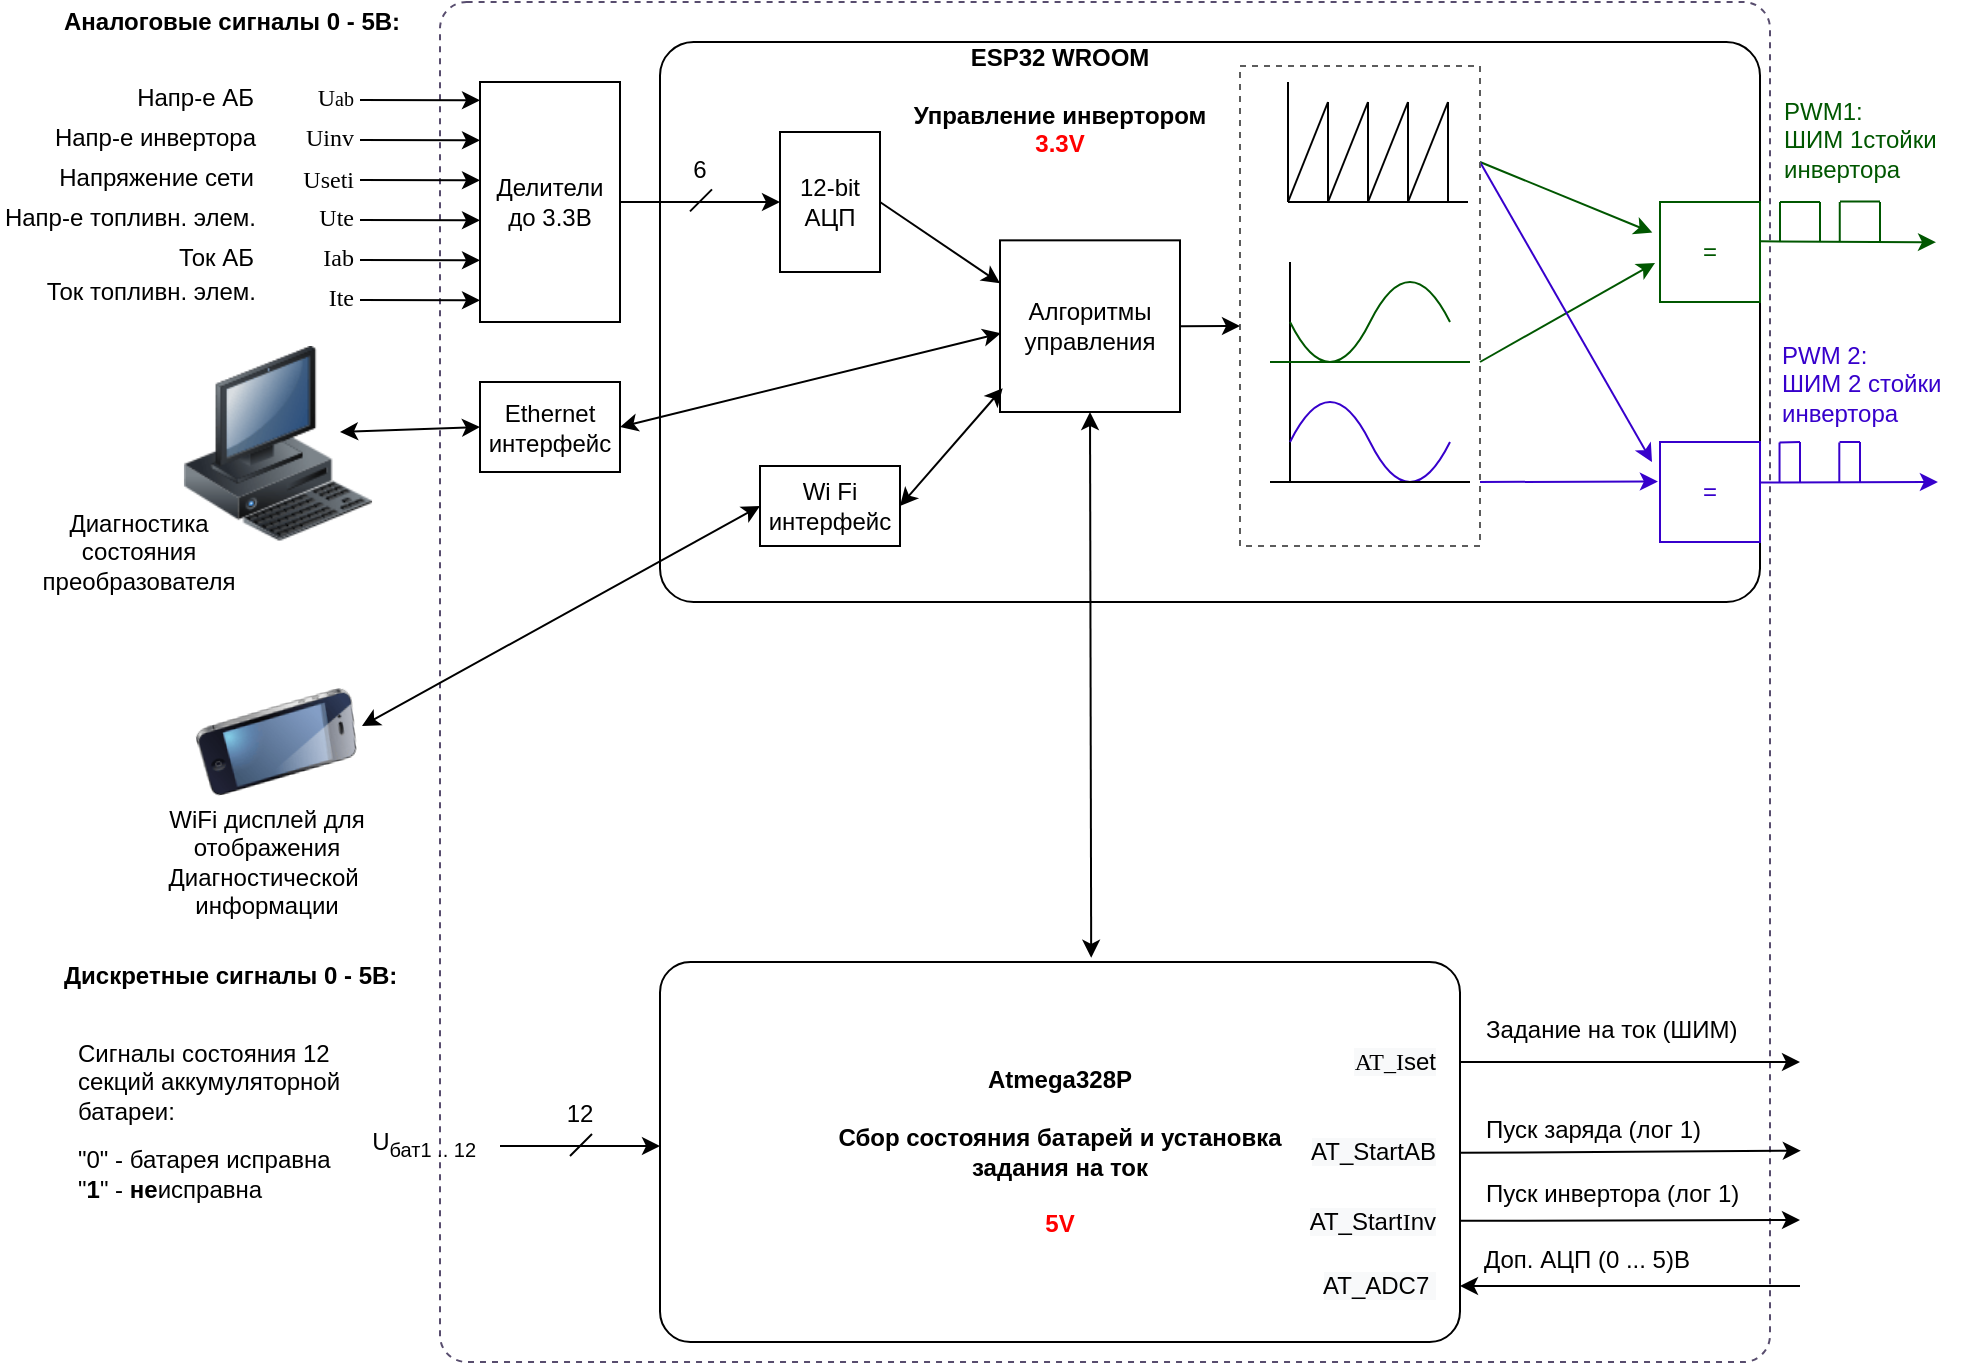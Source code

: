 <mxfile version="14.1.8" type="device"><diagram id="vDwd5ryDcGp6SteqQtyD" name="Page-1"><mxGraphModel dx="2241" dy="952" grid="1" gridSize="10" guides="1" tooltips="1" connect="1" arrows="1" fold="1" page="1" pageScale="1" pageWidth="1169" pageHeight="827" math="0" shadow="0"><root><mxCell id="0"/><mxCell id="1" parent="0"/><mxCell id="GjzG5M5PXzhc2IBOwghI-10" value="" style="rounded=1;whiteSpace=wrap;html=1;align=left;fontColor=#333333;fillColor=none;dashed=1;arcSize=2;strokeColor=#584D6E;" parent="1" vertex="1"><mxGeometry x="190" y="30" width="665" height="680" as="geometry"/></mxCell><mxCell id="2ih1AzQZUZtd8dOdRAaP-3" value="" style="rounded=1;whiteSpace=wrap;html=1;fillColor=none;arcSize=6;" parent="1" vertex="1"><mxGeometry x="300" y="50" width="550" height="280" as="geometry"/></mxCell><mxCell id="7SsC-IisBvoZARVupH6l-7" value="&lt;span&gt;12-bit АЦП&lt;/span&gt;" style="rounded=0;whiteSpace=wrap;html=1;fontFamily=Helvetica;fillColor=none;" parent="1" vertex="1"><mxGeometry x="360" y="95" width="50" height="70" as="geometry"/></mxCell><mxCell id="2ih1AzQZUZtd8dOdRAaP-1" value="" style="endArrow=classic;html=1;" parent="1" edge="1"><mxGeometry width="50" height="50" relative="1" as="geometry"><mxPoint x="150" y="79" as="sourcePoint"/><mxPoint x="210" y="79.17" as="targetPoint"/></mxGeometry></mxCell><mxCell id="2ih1AzQZUZtd8dOdRAaP-4" value="" style="endArrow=classic;html=1;" parent="1" edge="1"><mxGeometry width="50" height="50" relative="1" as="geometry"><mxPoint x="150" y="99" as="sourcePoint"/><mxPoint x="210" y="99.17" as="targetPoint"/></mxGeometry></mxCell><mxCell id="2ih1AzQZUZtd8dOdRAaP-5" value="U&lt;span style=&quot;font-size: 10px&quot;&gt;ab&lt;/span&gt;" style="text;html=1;strokeColor=none;fillColor=none;align=right;verticalAlign=middle;whiteSpace=wrap;rounded=0;fontFamily=Lucida Console;" parent="1" vertex="1"><mxGeometry x="109" y="68" width="40" height="20" as="geometry"/></mxCell><mxCell id="2ih1AzQZUZtd8dOdRAaP-6" value="" style="endArrow=classic;html=1;" parent="1" edge="1"><mxGeometry width="50" height="50" relative="1" as="geometry"><mxPoint x="150" y="119" as="sourcePoint"/><mxPoint x="210" y="119.17" as="targetPoint"/></mxGeometry></mxCell><mxCell id="2ih1AzQZUZtd8dOdRAaP-7" value="" style="endArrow=classic;html=1;" parent="1" edge="1"><mxGeometry width="50" height="50" relative="1" as="geometry"><mxPoint x="150" y="139" as="sourcePoint"/><mxPoint x="210" y="139.17" as="targetPoint"/></mxGeometry></mxCell><mxCell id="2ih1AzQZUZtd8dOdRAaP-8" value="" style="endArrow=classic;html=1;" parent="1" edge="1"><mxGeometry width="50" height="50" relative="1" as="geometry"><mxPoint x="150" y="159" as="sourcePoint"/><mxPoint x="210" y="159.17" as="targetPoint"/></mxGeometry></mxCell><mxCell id="2ih1AzQZUZtd8dOdRAaP-9" value="" style="endArrow=classic;html=1;" parent="1" edge="1"><mxGeometry width="50" height="50" relative="1" as="geometry"><mxPoint x="150" y="179" as="sourcePoint"/><mxPoint x="210" y="179.17" as="targetPoint"/></mxGeometry></mxCell><mxCell id="2ih1AzQZUZtd8dOdRAaP-10" value="Uinv" style="text;html=1;strokeColor=none;fillColor=none;align=right;verticalAlign=middle;whiteSpace=wrap;rounded=0;fontFamily=Lucida Console;" parent="1" vertex="1"><mxGeometry x="109" y="88" width="40" height="20" as="geometry"/></mxCell><mxCell id="2ih1AzQZUZtd8dOdRAaP-11" value="Аналоговые сигналы 0 - 5В:" style="text;html=1;strokeColor=none;fillColor=none;align=left;verticalAlign=middle;whiteSpace=wrap;rounded=0;fontStyle=1" parent="1" vertex="1"><mxGeometry y="30" width="190" height="20" as="geometry"/></mxCell><mxCell id="2ih1AzQZUZtd8dOdRAaP-12" value="" style="endArrow=classic;html=1;" parent="1" edge="1"><mxGeometry width="50" height="50" relative="1" as="geometry"><mxPoint x="220" y="602" as="sourcePoint"/><mxPoint x="300" y="602" as="targetPoint"/></mxGeometry></mxCell><mxCell id="2ih1AzQZUZtd8dOdRAaP-14" value="U&lt;sub&gt;бат1 .. 12&lt;/sub&gt;" style="text;html=1;strokeColor=none;fillColor=none;align=right;verticalAlign=middle;whiteSpace=wrap;rounded=0;" parent="1" vertex="1"><mxGeometry x="140" y="591" width="70" height="20" as="geometry"/></mxCell><mxCell id="2ih1AzQZUZtd8dOdRAaP-20" value="Дискретные сигналы 0 - 5В:" style="text;html=1;strokeColor=none;fillColor=none;align=left;verticalAlign=middle;whiteSpace=wrap;rounded=0;fontStyle=1" parent="1" vertex="1"><mxGeometry y="502" width="180" height="30" as="geometry"/></mxCell><mxCell id="2ih1AzQZUZtd8dOdRAaP-44" value="&quot;0&quot; - батарея исправна&lt;br&gt;&quot;&lt;b&gt;1&lt;/b&gt;&quot; - &lt;b&gt;не&lt;/b&gt;исправна" style="text;html=1;strokeColor=none;fillColor=none;align=left;verticalAlign=middle;whiteSpace=wrap;rounded=0;" parent="1" vertex="1"><mxGeometry x="7" y="606" width="150" height="20" as="geometry"/></mxCell><mxCell id="2ih1AzQZUZtd8dOdRAaP-46" value="&lt;b&gt;Atmega328P&lt;br&gt;&lt;br&gt;Сбор состояния батарей и установка &lt;br&gt;задания на ток&lt;br&gt;&lt;br&gt;&lt;font color=&quot;#ff0000&quot;&gt;5V&lt;/font&gt;&lt;/b&gt;" style="rounded=1;whiteSpace=wrap;html=1;arcSize=8;" parent="1" vertex="1"><mxGeometry x="300" y="510" width="400" height="190" as="geometry"/></mxCell><mxCell id="2ih1AzQZUZtd8dOdRAaP-70" value="=" style="whiteSpace=wrap;html=1;aspect=fixed;align=center;fontColor=#005700;strokeColor=#005700;" parent="1" vertex="1"><mxGeometry x="800" y="130" width="50" height="50" as="geometry"/></mxCell><mxCell id="2ih1AzQZUZtd8dOdRAaP-71" value="=" style="whiteSpace=wrap;html=1;aspect=fixed;align=center;fontColor=#3700CC;strokeColor=#3700CC;" parent="1" vertex="1"><mxGeometry x="800" y="250" width="50" height="50" as="geometry"/></mxCell><mxCell id="2ih1AzQZUZtd8dOdRAaP-73" value="" style="endArrow=none;html=1;exitX=-0.077;exitY=0.306;exitDx=0;exitDy=0;exitPerimeter=0;startArrow=classic;startFill=1;fillColor=#008a00;strokeColor=#005700;" parent="1" source="2ih1AzQZUZtd8dOdRAaP-70" edge="1"><mxGeometry width="50" height="50" relative="1" as="geometry"><mxPoint x="780" y="170" as="sourcePoint"/><mxPoint x="710" y="110" as="targetPoint"/></mxGeometry></mxCell><mxCell id="2ih1AzQZUZtd8dOdRAaP-75" value="" style="endArrow=none;html=1;exitX=-0.021;exitY=0.395;exitDx=0;exitDy=0;exitPerimeter=0;startArrow=classic;startFill=1;fillColor=#6a00ff;strokeColor=#3700CC;" parent="1" source="2ih1AzQZUZtd8dOdRAaP-71" edge="1"><mxGeometry width="50" height="50" relative="1" as="geometry"><mxPoint x="780" y="170" as="sourcePoint"/><mxPoint x="710" y="270" as="targetPoint"/></mxGeometry></mxCell><mxCell id="2ih1AzQZUZtd8dOdRAaP-76" value="" style="endArrow=none;html=1;exitX=-0.049;exitY=0.609;exitDx=0;exitDy=0;exitPerimeter=0;startArrow=classic;startFill=1;fillColor=#008a00;strokeColor=#005700;" parent="1" source="2ih1AzQZUZtd8dOdRAaP-70" edge="1"><mxGeometry width="50" height="50" relative="1" as="geometry"><mxPoint x="780" y="170" as="sourcePoint"/><mxPoint x="710" y="210" as="targetPoint"/></mxGeometry></mxCell><mxCell id="2ih1AzQZUZtd8dOdRAaP-77" value="" style="endArrow=none;html=1;startArrow=classic;startFill=1;fillColor=#6a00ff;strokeColor=#3700CC;" parent="1" edge="1"><mxGeometry width="50" height="50" relative="1" as="geometry"><mxPoint x="796" y="260" as="sourcePoint"/><mxPoint x="710" y="110" as="targetPoint"/></mxGeometry></mxCell><mxCell id="2ih1AzQZUZtd8dOdRAaP-51" value="" style="endArrow=none;html=1;fillColor=#008a00;" parent="1" edge="1"><mxGeometry x="605" y="150" width="50" height="50" as="geometry"><mxPoint x="615" y="270" as="sourcePoint"/><mxPoint x="615" y="160" as="targetPoint"/></mxGeometry></mxCell><mxCell id="2ih1AzQZUZtd8dOdRAaP-47" value="" style="curved=1;endArrow=none;html=1;endFill=0;fillColor=#008a00;strokeColor=#005700;" parent="1" edge="1"><mxGeometry x="605" y="150" width="50" height="50" as="geometry"><mxPoint x="695" y="190" as="sourcePoint"/><mxPoint x="615" y="190" as="targetPoint"/><Array as="points"><mxPoint x="675" y="150"/><mxPoint x="635" y="230"/></Array></mxGeometry></mxCell><mxCell id="2ih1AzQZUZtd8dOdRAaP-48" value="" style="curved=1;endArrow=none;html=1;endFill=0;fillColor=#6a00ff;strokeColor=#3700CC;" parent="1" edge="1"><mxGeometry x="605" y="150" width="50" height="50" as="geometry"><mxPoint x="615" y="250" as="sourcePoint"/><mxPoint x="695" y="250" as="targetPoint"/><Array as="points"><mxPoint x="635" y="210"/><mxPoint x="675" y="290"/></Array></mxGeometry></mxCell><mxCell id="2ih1AzQZUZtd8dOdRAaP-49" value="" style="endArrow=none;html=1;" parent="1" edge="1"><mxGeometry x="605" y="170" width="50" height="50" as="geometry"><mxPoint x="605" y="270" as="sourcePoint"/><mxPoint x="705" y="270" as="targetPoint"/></mxGeometry></mxCell><mxCell id="2ih1AzQZUZtd8dOdRAaP-50" value="" style="endArrow=none;html=1;fillColor=#008a00;strokeColor=#005700;" parent="1" edge="1"><mxGeometry x="605" y="170" width="50" height="50" as="geometry"><mxPoint x="605" y="210" as="sourcePoint"/><mxPoint x="705" y="210" as="targetPoint"/></mxGeometry></mxCell><mxCell id="2ih1AzQZUZtd8dOdRAaP-54" value="" style="endArrow=none;html=1;" parent="1" edge="1"><mxGeometry x="614" y="70" width="50" height="50" as="geometry"><mxPoint x="614" y="130" as="sourcePoint"/><mxPoint x="634" y="80" as="targetPoint"/></mxGeometry></mxCell><mxCell id="2ih1AzQZUZtd8dOdRAaP-55" value="" style="endArrow=none;html=1;" parent="1" edge="1"><mxGeometry x="614" y="70" width="50" height="50" as="geometry"><mxPoint x="634" y="130" as="sourcePoint"/><mxPoint x="634" y="80" as="targetPoint"/></mxGeometry></mxCell><mxCell id="2ih1AzQZUZtd8dOdRAaP-61" value="" style="endArrow=none;html=1;" parent="1" edge="1"><mxGeometry x="614" y="70" width="50" height="50" as="geometry"><mxPoint x="634" y="130" as="sourcePoint"/><mxPoint x="654" y="80" as="targetPoint"/></mxGeometry></mxCell><mxCell id="2ih1AzQZUZtd8dOdRAaP-62" value="" style="endArrow=none;html=1;" parent="1" edge="1"><mxGeometry x="614" y="70" width="50" height="50" as="geometry"><mxPoint x="654" y="130" as="sourcePoint"/><mxPoint x="654" y="80" as="targetPoint"/></mxGeometry></mxCell><mxCell id="2ih1AzQZUZtd8dOdRAaP-63" value="" style="endArrow=none;html=1;" parent="1" edge="1"><mxGeometry x="614" y="70" width="50" height="50" as="geometry"><mxPoint x="654" y="130" as="sourcePoint"/><mxPoint x="674" y="80" as="targetPoint"/></mxGeometry></mxCell><mxCell id="2ih1AzQZUZtd8dOdRAaP-64" value="" style="endArrow=none;html=1;" parent="1" edge="1"><mxGeometry x="614" y="70" width="50" height="50" as="geometry"><mxPoint x="674" y="130" as="sourcePoint"/><mxPoint x="674" y="80" as="targetPoint"/></mxGeometry></mxCell><mxCell id="2ih1AzQZUZtd8dOdRAaP-65" value="" style="endArrow=none;html=1;" parent="1" edge="1"><mxGeometry x="614" y="70" width="50" height="50" as="geometry"><mxPoint x="674" y="130" as="sourcePoint"/><mxPoint x="694" y="80" as="targetPoint"/></mxGeometry></mxCell><mxCell id="2ih1AzQZUZtd8dOdRAaP-66" value="" style="endArrow=none;html=1;" parent="1" edge="1"><mxGeometry x="614" y="70" width="50" height="50" as="geometry"><mxPoint x="694" y="130" as="sourcePoint"/><mxPoint x="694" y="80" as="targetPoint"/></mxGeometry></mxCell><mxCell id="2ih1AzQZUZtd8dOdRAaP-67" value="" style="endArrow=none;html=1;" parent="1" edge="1"><mxGeometry x="614" y="70" width="50" height="50" as="geometry"><mxPoint x="614" y="130" as="sourcePoint"/><mxPoint x="704" y="130" as="targetPoint"/></mxGeometry></mxCell><mxCell id="2ih1AzQZUZtd8dOdRAaP-68" value="" style="endArrow=none;html=1;" parent="1" edge="1"><mxGeometry x="614" y="70" width="50" height="50" as="geometry"><mxPoint x="614" y="130" as="sourcePoint"/><mxPoint x="614" y="70" as="targetPoint"/></mxGeometry></mxCell><mxCell id="2ih1AzQZUZtd8dOdRAaP-78" value="PWM1:&lt;br&gt;ШИМ 1стойки инвертора" style="text;html=1;strokeColor=none;fillColor=none;align=left;verticalAlign=middle;whiteSpace=wrap;rounded=0;fontColor=#005700;" parent="1" vertex="1"><mxGeometry x="860" y="89.17" width="90" height="20" as="geometry"/></mxCell><mxCell id="2ih1AzQZUZtd8dOdRAaP-79" value="PWM 2:&lt;br&gt;ШИМ 2 стойки инвертора" style="text;html=1;strokeColor=none;fillColor=none;align=left;verticalAlign=middle;whiteSpace=wrap;rounded=0;fontColor=#3700CC;" parent="1" vertex="1"><mxGeometry x="859" y="212" width="91" height="18" as="geometry"/></mxCell><mxCell id="2ih1AzQZUZtd8dOdRAaP-81" value="" style="endArrow=none;html=1;exitX=-0.021;exitY=0.395;exitDx=0;exitDy=0;exitPerimeter=0;startArrow=classic;startFill=1;fillColor=#6a00ff;strokeColor=#3700CC;" parent="1" edge="1"><mxGeometry width="50" height="50" relative="1" as="geometry"><mxPoint x="938.95" y="270" as="sourcePoint"/><mxPoint x="850" y="270.25" as="targetPoint"/></mxGeometry></mxCell><mxCell id="2ih1AzQZUZtd8dOdRAaP-82" value="" style="endArrow=none;html=1;startArrow=classic;startFill=1;fillColor=#008a00;strokeColor=#005700;" parent="1" edge="1"><mxGeometry width="50" height="50" relative="1" as="geometry"><mxPoint x="938" y="150.11" as="sourcePoint"/><mxPoint x="850" y="149.66" as="targetPoint"/></mxGeometry></mxCell><mxCell id="2ih1AzQZUZtd8dOdRAaP-83" value="" style="endArrow=none;html=1;strokeColor=#005700;fillColor=#008a00;" parent="1" edge="1"><mxGeometry width="50" height="50" relative="1" as="geometry"><mxPoint x="860" y="150" as="sourcePoint"/><mxPoint x="860" y="130" as="targetPoint"/></mxGeometry></mxCell><mxCell id="2ih1AzQZUZtd8dOdRAaP-85" value="" style="endArrow=none;html=1;strokeColor=#005700;fillColor=#008a00;" parent="1" edge="1"><mxGeometry width="50" height="50" relative="1" as="geometry"><mxPoint x="880" y="150" as="sourcePoint"/><mxPoint x="880" y="130" as="targetPoint"/><Array as="points"><mxPoint x="880" y="130"/></Array></mxGeometry></mxCell><mxCell id="2ih1AzQZUZtd8dOdRAaP-86" value="" style="endArrow=none;html=1;strokeColor=#005700;fillColor=#008a00;" parent="1" edge="1"><mxGeometry width="50" height="50" relative="1" as="geometry"><mxPoint x="889.88" y="150" as="sourcePoint"/><mxPoint x="889.88" y="130" as="targetPoint"/><Array as="points"><mxPoint x="889.88" y="130"/></Array></mxGeometry></mxCell><mxCell id="2ih1AzQZUZtd8dOdRAaP-87" value="" style="endArrow=none;html=1;strokeColor=#005700;fillColor=#008a00;" parent="1" edge="1"><mxGeometry width="50" height="50" relative="1" as="geometry"><mxPoint x="910.0" y="150" as="sourcePoint"/><mxPoint x="910.0" y="130" as="targetPoint"/><Array as="points"><mxPoint x="910" y="130"/></Array></mxGeometry></mxCell><mxCell id="2ih1AzQZUZtd8dOdRAaP-89" value="" style="endArrow=none;html=1;strokeColor=#005700;fillColor=#008a00;" parent="1" edge="1"><mxGeometry width="50" height="50" relative="1" as="geometry"><mxPoint x="880" y="130" as="sourcePoint"/><mxPoint x="860" y="130" as="targetPoint"/></mxGeometry></mxCell><mxCell id="2ih1AzQZUZtd8dOdRAaP-90" value="" style="endArrow=none;html=1;strokeColor=#005700;fillColor=#008a00;" parent="1" edge="1"><mxGeometry width="50" height="50" relative="1" as="geometry"><mxPoint x="910" y="129.77" as="sourcePoint"/><mxPoint x="890" y="129.77" as="targetPoint"/></mxGeometry></mxCell><mxCell id="2ih1AzQZUZtd8dOdRAaP-91" value="" style="endArrow=none;html=1;strokeColor=#3700CC;fillColor=#6a00ff;" parent="1" edge="1"><mxGeometry width="50" height="50" relative="1" as="geometry"><mxPoint x="859.77" y="270.23" as="sourcePoint"/><mxPoint x="859.77" y="250.23" as="targetPoint"/></mxGeometry></mxCell><mxCell id="2ih1AzQZUZtd8dOdRAaP-92" value="" style="endArrow=none;html=1;strokeColor=#3700CC;fillColor=#6a00ff;" parent="1" edge="1"><mxGeometry width="50" height="50" relative="1" as="geometry"><mxPoint x="870" y="250" as="sourcePoint"/><mxPoint x="859.77" y="250.23" as="targetPoint"/></mxGeometry></mxCell><mxCell id="2ih1AzQZUZtd8dOdRAaP-93" value="" style="endArrow=none;html=1;strokeColor=#3700CC;fillColor=#6a00ff;" parent="1" edge="1"><mxGeometry width="50" height="50" relative="1" as="geometry"><mxPoint x="870" y="270" as="sourcePoint"/><mxPoint x="870" y="250.0" as="targetPoint"/><Array as="points"><mxPoint x="870" y="250.0"/></Array></mxGeometry></mxCell><mxCell id="2ih1AzQZUZtd8dOdRAaP-94" value="" style="endArrow=none;html=1;strokeColor=#3700CC;fillColor=#6a00ff;" parent="1" edge="1"><mxGeometry width="50" height="50" relative="1" as="geometry"><mxPoint x="889.65" y="270.23" as="sourcePoint"/><mxPoint x="889.65" y="250.23" as="targetPoint"/><Array as="points"><mxPoint x="889.65" y="250.23"/></Array></mxGeometry></mxCell><mxCell id="2ih1AzQZUZtd8dOdRAaP-95" value="" style="endArrow=none;html=1;strokeColor=#3700CC;fillColor=#6a00ff;" parent="1" edge="1"><mxGeometry width="50" height="50" relative="1" as="geometry"><mxPoint x="900" y="250" as="sourcePoint"/><mxPoint x="889.77" y="250" as="targetPoint"/></mxGeometry></mxCell><mxCell id="2ih1AzQZUZtd8dOdRAaP-96" value="" style="endArrow=none;html=1;strokeColor=#3700CC;fillColor=#6a00ff;" parent="1" edge="1"><mxGeometry width="50" height="50" relative="1" as="geometry"><mxPoint x="900" y="270" as="sourcePoint"/><mxPoint x="900" y="250.0" as="targetPoint"/><Array as="points"><mxPoint x="900" y="250.0"/></Array></mxGeometry></mxCell><mxCell id="2ih1AzQZUZtd8dOdRAaP-99" value="" style="endArrow=classic;startArrow=classic;html=1;strokeColor=#000000;fontColor=#000000;entryX=0.5;entryY=1;entryDx=0;entryDy=0;exitX=0.539;exitY=-0.011;exitDx=0;exitDy=0;exitPerimeter=0;" parent="1" source="2ih1AzQZUZtd8dOdRAaP-46" target="sBT9dDMEGblATypP-tol-8" edge="1"><mxGeometry width="50" height="50" relative="1" as="geometry"><mxPoint x="500" y="368" as="sourcePoint"/><mxPoint x="520" y="235" as="targetPoint"/><Array as="points"/></mxGeometry></mxCell><mxCell id="2ih1AzQZUZtd8dOdRAaP-100" value="" style="endArrow=classic;html=1;" parent="1" edge="1"><mxGeometry width="50" height="50" relative="1" as="geometry"><mxPoint x="700" y="560" as="sourcePoint"/><mxPoint x="870" y="560" as="targetPoint"/></mxGeometry></mxCell><mxCell id="2ih1AzQZUZtd8dOdRAaP-102" value="Задание на ток (ШИМ)" style="text;html=1;strokeColor=none;fillColor=none;align=left;verticalAlign=middle;whiteSpace=wrap;rounded=0;" parent="1" vertex="1"><mxGeometry x="711" y="534" width="179" height="20" as="geometry"/></mxCell><mxCell id="2ih1AzQZUZtd8dOdRAaP-107" value="" style="endArrow=classic;html=1;entryX=0.911;entryY=0.996;entryDx=0;entryDy=0;entryPerimeter=0;" parent="1" target="2ih1AzQZUZtd8dOdRAaP-109" edge="1"><mxGeometry width="50" height="50" relative="1" as="geometry"><mxPoint x="700" y="605.43" as="sourcePoint"/><mxPoint x="850" y="605" as="targetPoint"/></mxGeometry></mxCell><mxCell id="2ih1AzQZUZtd8dOdRAaP-108" value="" style="endArrow=classic;html=1;" parent="1" edge="1"><mxGeometry width="50" height="50" relative="1" as="geometry"><mxPoint x="700" y="639.43" as="sourcePoint"/><mxPoint x="870" y="639" as="targetPoint"/></mxGeometry></mxCell><mxCell id="2ih1AzQZUZtd8dOdRAaP-109" value="Пуск заряда (лог 1)" style="text;html=1;strokeColor=none;fillColor=none;align=left;verticalAlign=middle;whiteSpace=wrap;rounded=0;" parent="1" vertex="1"><mxGeometry x="711" y="584.43" width="175" height="20" as="geometry"/></mxCell><mxCell id="2ih1AzQZUZtd8dOdRAaP-110" value="Пуск инвертора (лог 1)" style="text;html=1;strokeColor=none;fillColor=none;align=left;verticalAlign=middle;whiteSpace=wrap;rounded=0;" parent="1" vertex="1"><mxGeometry x="711" y="616" width="195" height="20" as="geometry"/></mxCell><mxCell id="W2GDCRFZ6h2Pasa9C9pT-7" value="Useti" style="text;html=1;strokeColor=none;fillColor=none;align=right;verticalAlign=middle;whiteSpace=wrap;rounded=0;fontFamily=Lucida Console;" parent="1" vertex="1"><mxGeometry x="109" y="109" width="40" height="20" as="geometry"/></mxCell><mxCell id="W2GDCRFZ6h2Pasa9C9pT-8" value="Ute" style="text;html=1;strokeColor=none;fillColor=none;align=right;verticalAlign=middle;whiteSpace=wrap;rounded=0;fontFamily=Lucida Console;" parent="1" vertex="1"><mxGeometry x="109" y="128.0" width="40" height="20" as="geometry"/></mxCell><mxCell id="W2GDCRFZ6h2Pasa9C9pT-9" value="Iab" style="text;html=1;strokeColor=none;fillColor=none;align=right;verticalAlign=middle;whiteSpace=wrap;rounded=0;fontFamily=Lucida Console;" parent="1" vertex="1"><mxGeometry x="109" y="148.0" width="40" height="20" as="geometry"/></mxCell><mxCell id="W2GDCRFZ6h2Pasa9C9pT-10" value="Ite" style="text;html=1;strokeColor=none;fillColor=none;align=right;verticalAlign=middle;whiteSpace=wrap;rounded=0;fontFamily=Lucida Console;" parent="1" vertex="1"><mxGeometry x="109" y="168.0" width="40" height="20" as="geometry"/></mxCell><mxCell id="W2GDCRFZ6h2Pasa9C9pT-11" value="ESP32 WROOM&lt;br&gt;&lt;br&gt;Управление инвертором&lt;br&gt;&lt;font color=&quot;#ff0000&quot;&gt;3.3V&lt;/font&gt;" style="text;html=1;strokeColor=none;fillColor=none;align=center;verticalAlign=middle;whiteSpace=wrap;rounded=0;fontStyle=1" parent="1" vertex="1"><mxGeometry x="425" y="43.75" width="150" height="70.83" as="geometry"/></mxCell><mxCell id="W2GDCRFZ6h2Pasa9C9pT-12" value="" style="endArrow=classic;html=1;entryX=0;entryY=0.5;entryDx=0;entryDy=0;startArrow=classic;startFill=1;" parent="1" target="7SsC-IisBvoZARVupH6l-9" edge="1"><mxGeometry width="50" height="50" relative="1" as="geometry"><mxPoint x="140" y="245" as="sourcePoint"/><mxPoint x="300" y="260" as="targetPoint"/></mxGeometry></mxCell><mxCell id="W2GDCRFZ6h2Pasa9C9pT-15" value="" style="endArrow=none;html=1;startArrow=classic;startFill=1;endFill=0;" parent="1" edge="1"><mxGeometry width="50" height="50" relative="1" as="geometry"><mxPoint x="700" y="672" as="sourcePoint"/><mxPoint x="870" y="672" as="targetPoint"/></mxGeometry></mxCell><mxCell id="W2GDCRFZ6h2Pasa9C9pT-17" value="Доп. АЦП (0 ... 5)В" style="text;html=1;strokeColor=none;fillColor=none;align=left;verticalAlign=middle;whiteSpace=wrap;rounded=0;" parent="1" vertex="1"><mxGeometry x="710" y="648.66" width="170" height="20" as="geometry"/></mxCell><mxCell id="7SsC-IisBvoZARVupH6l-1" value="Напр-е АБ" style="text;html=1;strokeColor=none;fillColor=none;align=right;verticalAlign=middle;whiteSpace=wrap;rounded=0;fontFamily=Helvetica;" parent="1" vertex="1"><mxGeometry x="-11" y="68" width="110" height="20" as="geometry"/></mxCell><mxCell id="7SsC-IisBvoZARVupH6l-2" value="Напр-е инвертора" style="text;html=1;strokeColor=none;fillColor=none;align=right;verticalAlign=middle;whiteSpace=wrap;rounded=0;fontFamily=Helvetica;" parent="1" vertex="1"><mxGeometry x="-10" y="88" width="110" height="20" as="geometry"/></mxCell><mxCell id="7SsC-IisBvoZARVupH6l-3" value="Напряжение сети" style="text;html=1;strokeColor=none;fillColor=none;align=right;verticalAlign=middle;whiteSpace=wrap;rounded=0;fontFamily=Helvetica;" parent="1" vertex="1"><mxGeometry x="-21" y="108" width="120" height="20" as="geometry"/></mxCell><mxCell id="7SsC-IisBvoZARVupH6l-4" value="Напр-е топливн. элем." style="text;html=1;strokeColor=none;fillColor=none;align=right;verticalAlign=middle;whiteSpace=wrap;rounded=0;fontFamily=Helvetica;" parent="1" vertex="1"><mxGeometry x="-30" y="127.83" width="130" height="20" as="geometry"/></mxCell><mxCell id="7SsC-IisBvoZARVupH6l-5" value="Ток АБ" style="text;html=1;strokeColor=none;fillColor=none;align=right;verticalAlign=middle;whiteSpace=wrap;rounded=0;fontFamily=Helvetica;" parent="1" vertex="1"><mxGeometry x="39" y="148.17" width="60" height="20" as="geometry"/></mxCell><mxCell id="7SsC-IisBvoZARVupH6l-6" value="Ток топливн. элем." style="text;html=1;strokeColor=none;fillColor=none;align=right;verticalAlign=middle;whiteSpace=wrap;rounded=0;fontFamily=Helvetica;" parent="1" vertex="1"><mxGeometry x="-10" y="165" width="110" height="20" as="geometry"/></mxCell><mxCell id="7SsC-IisBvoZARVupH6l-9" value="Ethernet интерфейс" style="rounded=0;whiteSpace=wrap;html=1;fontFamily=Helvetica;fillColor=none;" parent="1" vertex="1"><mxGeometry x="210" y="220" width="70" height="45" as="geometry"/></mxCell><mxCell id="sBT9dDMEGblATypP-tol-5" value="" style="endArrow=none;html=1;" parent="1" edge="1"><mxGeometry width="50" height="50" relative="1" as="geometry"><mxPoint x="255" y="607" as="sourcePoint"/><mxPoint x="266" y="596" as="targetPoint"/></mxGeometry></mxCell><mxCell id="sBT9dDMEGblATypP-tol-7" value="12" style="text;html=1;strokeColor=none;fillColor=none;align=center;verticalAlign=middle;whiteSpace=wrap;rounded=0;" parent="1" vertex="1"><mxGeometry x="240" y="576" width="40" height="20" as="geometry"/></mxCell><mxCell id="sBT9dDMEGblATypP-tol-8" value="&lt;span&gt;Алгоритмы управления&lt;/span&gt;" style="rounded=0;whiteSpace=wrap;html=1;fontFamily=Helvetica;fillColor=none;" parent="1" vertex="1"><mxGeometry x="470" y="149.17" width="90" height="85.83" as="geometry"/></mxCell><mxCell id="sBT9dDMEGblATypP-tol-9" value="" style="endArrow=classic;html=1;startArrow=classic;startFill=1;exitX=1;exitY=0.5;exitDx=0;exitDy=0;entryX=0.015;entryY=0.861;entryDx=0;entryDy=0;entryPerimeter=0;" parent="1" source="GjzG5M5PXzhc2IBOwghI-5" target="sBT9dDMEGblATypP-tol-8" edge="1"><mxGeometry width="50" height="50" relative="1" as="geometry"><mxPoint x="410" y="270" as="sourcePoint"/><mxPoint x="448" y="224" as="targetPoint"/></mxGeometry></mxCell><mxCell id="sBT9dDMEGblATypP-tol-10" value="" style="endArrow=classic;html=1;entryX=0;entryY=0.25;entryDx=0;entryDy=0;exitX=1;exitY=0.5;exitDx=0;exitDy=0;" parent="1" source="7SsC-IisBvoZARVupH6l-7" target="sBT9dDMEGblATypP-tol-8" edge="1"><mxGeometry width="50" height="50" relative="1" as="geometry"><mxPoint x="220" y="260.0" as="sourcePoint"/><mxPoint x="300" y="260" as="targetPoint"/></mxGeometry></mxCell><mxCell id="sBT9dDMEGblATypP-tol-12" value="" style="rounded=0;whiteSpace=wrap;html=1;fontFamily=Helvetica;fillColor=none;dashed=1;strokeColor=#5C5C5C;" parent="1" vertex="1"><mxGeometry x="590" y="62" width="120" height="240" as="geometry"/></mxCell><mxCell id="sBT9dDMEGblATypP-tol-13" value="" style="endArrow=classic;html=1;exitX=1;exitY=0.5;exitDx=0;exitDy=0;" parent="1" source="sBT9dDMEGblATypP-tol-8" edge="1"><mxGeometry width="50" height="50" relative="1" as="geometry"><mxPoint x="220" y="260.0" as="sourcePoint"/><mxPoint x="590" y="192" as="targetPoint"/></mxGeometry></mxCell><mxCell id="GjzG5M5PXzhc2IBOwghI-1" value="" style="image;html=1;image=img/lib/clip_art/computers/Workstation_128x128.png;align=left;" parent="1" vertex="1"><mxGeometry x="60" y="202" width="98" height="98" as="geometry"/></mxCell><mxCell id="GjzG5M5PXzhc2IBOwghI-2" value="&lt;span style=&quot;text-align: right&quot;&gt;Диагностика &lt;br&gt;состояния &lt;br&gt;преобразователя&lt;/span&gt;" style="text;html=1;align=center;verticalAlign=middle;resizable=0;points=[];autosize=1;strokeColor=none;" parent="1" vertex="1"><mxGeometry x="-16" y="280" width="110" height="50" as="geometry"/></mxCell><mxCell id="GjzG5M5PXzhc2IBOwghI-4" value="Сигналы состояния 12 секций аккумуляторной батареи:" style="text;html=1;strokeColor=none;fillColor=none;align=left;verticalAlign=middle;whiteSpace=wrap;rounded=0;fontFamily=Helvetica;" parent="1" vertex="1"><mxGeometry x="7" y="560" width="150" height="20" as="geometry"/></mxCell><mxCell id="GjzG5M5PXzhc2IBOwghI-5" value="Wi Fi интерфейс" style="rounded=0;whiteSpace=wrap;html=1;fontFamily=Helvetica;fillColor=none;" parent="1" vertex="1"><mxGeometry x="350" y="262" width="70" height="40" as="geometry"/></mxCell><mxCell id="GjzG5M5PXzhc2IBOwghI-6" value="" style="endArrow=classic;html=1;startArrow=classic;startFill=1;exitX=1;exitY=0.5;exitDx=0;exitDy=0;entryX=0.005;entryY=0.541;entryDx=0;entryDy=0;entryPerimeter=0;" parent="1" source="7SsC-IisBvoZARVupH6l-9" target="sBT9dDMEGblATypP-tol-8" edge="1"><mxGeometry width="50" height="50" relative="1" as="geometry"><mxPoint x="410" y="260" as="sourcePoint"/><mxPoint x="450" y="210" as="targetPoint"/></mxGeometry></mxCell><mxCell id="GjzG5M5PXzhc2IBOwghI-8" value="" style="endArrow=classic;html=1;entryX=0;entryY=0.5;entryDx=0;entryDy=0;startArrow=classic;startFill=1;exitX=1.025;exitY=0.4;exitDx=0;exitDy=0;exitPerimeter=0;" parent="1" target="GjzG5M5PXzhc2IBOwghI-5" edge="1"><mxGeometry width="50" height="50" relative="1" as="geometry"><mxPoint x="151" y="392" as="sourcePoint"/><mxPoint x="300" y="260" as="targetPoint"/></mxGeometry></mxCell><mxCell id="7RRPa8_u_GdNoB1tYtgD-2" value="&lt;font face=&quot;Lucida Console&quot; style=&quot;color: rgb(0 , 0 , 0) ; font-size: 12px ; font-style: normal ; font-weight: 400 ; letter-spacing: normal ; text-indent: 0px ; text-transform: none ; word-spacing: 0px ; background-color: rgb(248 , 249 , 250)&quot;&gt;AT_I&lt;/font&gt;&lt;span style=&quot;color: rgb(0 , 0 , 0) ; font-family: &amp;#34;helvetica&amp;#34; ; font-size: 12px ; font-style: normal ; font-weight: 400 ; letter-spacing: normal ; text-indent: 0px ; text-transform: none ; word-spacing: 0px ; background-color: rgb(248 , 249 , 250) ; display: inline ; float: none&quot;&gt;set&lt;/span&gt;" style="text;whiteSpace=wrap;html=1;align=right;" parent="1" vertex="1"><mxGeometry x="640" y="546" width="50" height="30" as="geometry"/></mxCell><mxCell id="7RRPa8_u_GdNoB1tYtgD-3" value="&lt;span style=&quot;color: rgb(0 , 0 , 0) ; font-family: &amp;#34;helvetica&amp;#34; ; font-size: 12px ; font-style: normal ; font-weight: 400 ; letter-spacing: normal ; text-indent: 0px ; text-transform: none ; word-spacing: 0px ; background-color: rgb(248 , 249 , 250) ; display: inline ; float: none&quot;&gt;AT_StartAB&lt;/span&gt;" style="text;whiteSpace=wrap;html=1;align=right;" parent="1" vertex="1"><mxGeometry x="620" y="591" width="70" height="30" as="geometry"/></mxCell><mxCell id="7RRPa8_u_GdNoB1tYtgD-4" value="&lt;span style=&quot;color: rgb(0 , 0 , 0) ; font-family: &amp;#34;helvetica&amp;#34; ; font-size: 12px ; font-style: normal ; font-weight: 400 ; letter-spacing: normal ; text-indent: 0px ; text-transform: none ; word-spacing: 0px ; background-color: rgb(248 , 249 , 250) ; display: inline ; float: none&quot;&gt;AT_Start&lt;/span&gt;&lt;font face=&quot;Lucida Console&quot; style=&quot;color: rgb(0 , 0 , 0) ; font-size: 12px ; font-style: normal ; font-weight: 400 ; letter-spacing: normal ; text-indent: 0px ; text-transform: none ; word-spacing: 0px ; background-color: rgb(248 , 249 , 250)&quot;&gt;I&lt;/font&gt;&lt;span style=&quot;color: rgb(0 , 0 , 0) ; font-family: &amp;#34;helvetica&amp;#34; ; font-size: 12px ; font-style: normal ; font-weight: 400 ; letter-spacing: normal ; text-indent: 0px ; text-transform: none ; word-spacing: 0px ; background-color: rgb(248 , 249 , 250) ; display: inline ; float: none&quot;&gt;nv&lt;/span&gt;" style="text;whiteSpace=wrap;html=1;align=right;" parent="1" vertex="1"><mxGeometry x="620" y="626" width="70" height="30" as="geometry"/></mxCell><mxCell id="7RRPa8_u_GdNoB1tYtgD-5" value="&lt;span style=&quot;color: rgb(0 , 0 , 0) ; font-family: &amp;#34;helvetica&amp;#34; ; font-size: 12px ; font-style: normal ; font-weight: 400 ; letter-spacing: normal ; text-indent: 0px ; text-transform: none ; word-spacing: 0px ; background-color: rgb(248 , 249 , 250) ; display: inline ; float: none&quot;&gt;AT_ADC7&lt;span&gt;&amp;nbsp;&lt;/span&gt;&lt;/span&gt;" style="text;whiteSpace=wrap;html=1;align=right;" parent="1" vertex="1"><mxGeometry x="610" y="658" width="80" height="30" as="geometry"/></mxCell><mxCell id="7RRPa8_u_GdNoB1tYtgD-7" value="" style="endArrow=classic;html=1;entryX=0;entryY=0.5;entryDx=0;entryDy=0;exitX=1;exitY=0.5;exitDx=0;exitDy=0;" parent="1" source="7RRPa8_u_GdNoB1tYtgD-8" target="7SsC-IisBvoZARVupH6l-7" edge="1"><mxGeometry width="50" height="50" relative="1" as="geometry"><mxPoint x="382" y="129" as="sourcePoint"/><mxPoint x="300" y="260" as="targetPoint"/></mxGeometry></mxCell><mxCell id="7RRPa8_u_GdNoB1tYtgD-8" value="Делители&lt;br&gt;до 3.3В" style="rounded=0;whiteSpace=wrap;html=1;fontFamily=Helvetica;fillColor=none;" parent="1" vertex="1"><mxGeometry x="210" y="70" width="70" height="120" as="geometry"/></mxCell><mxCell id="7RRPa8_u_GdNoB1tYtgD-9" value="" style="endArrow=none;html=1;" parent="1" edge="1"><mxGeometry width="50" height="50" relative="1" as="geometry"><mxPoint x="315" y="134.67" as="sourcePoint"/><mxPoint x="326" y="123.67" as="targetPoint"/></mxGeometry></mxCell><mxCell id="7RRPa8_u_GdNoB1tYtgD-10" value="6" style="text;html=1;strokeColor=none;fillColor=none;align=center;verticalAlign=middle;whiteSpace=wrap;rounded=0;" parent="1" vertex="1"><mxGeometry x="300" y="103.67" width="40" height="20" as="geometry"/></mxCell><mxCell id="f5KLHMTOX5U6dQ-iLMNN-1" value="" style="image;html=1;image=img/lib/clip_art/telecommunication/iPhone_128x128.png;rotation=80;" vertex="1" parent="1"><mxGeometry x="69" y="360" width="80" height="80" as="geometry"/></mxCell><mxCell id="f5KLHMTOX5U6dQ-iLMNN-2" value="&lt;span style=&quot;text-align: right&quot;&gt;WiFi дисплей для &lt;br&gt;отображения&lt;br&gt;Диагностической&amp;nbsp;&lt;br&gt;информации&lt;br&gt;&lt;/span&gt;" style="text;html=1;align=center;verticalAlign=middle;resizable=0;points=[];autosize=1;strokeColor=none;" vertex="1" parent="1"><mxGeometry x="48" y="430" width="110" height="60" as="geometry"/></mxCell></root></mxGraphModel></diagram></mxfile>